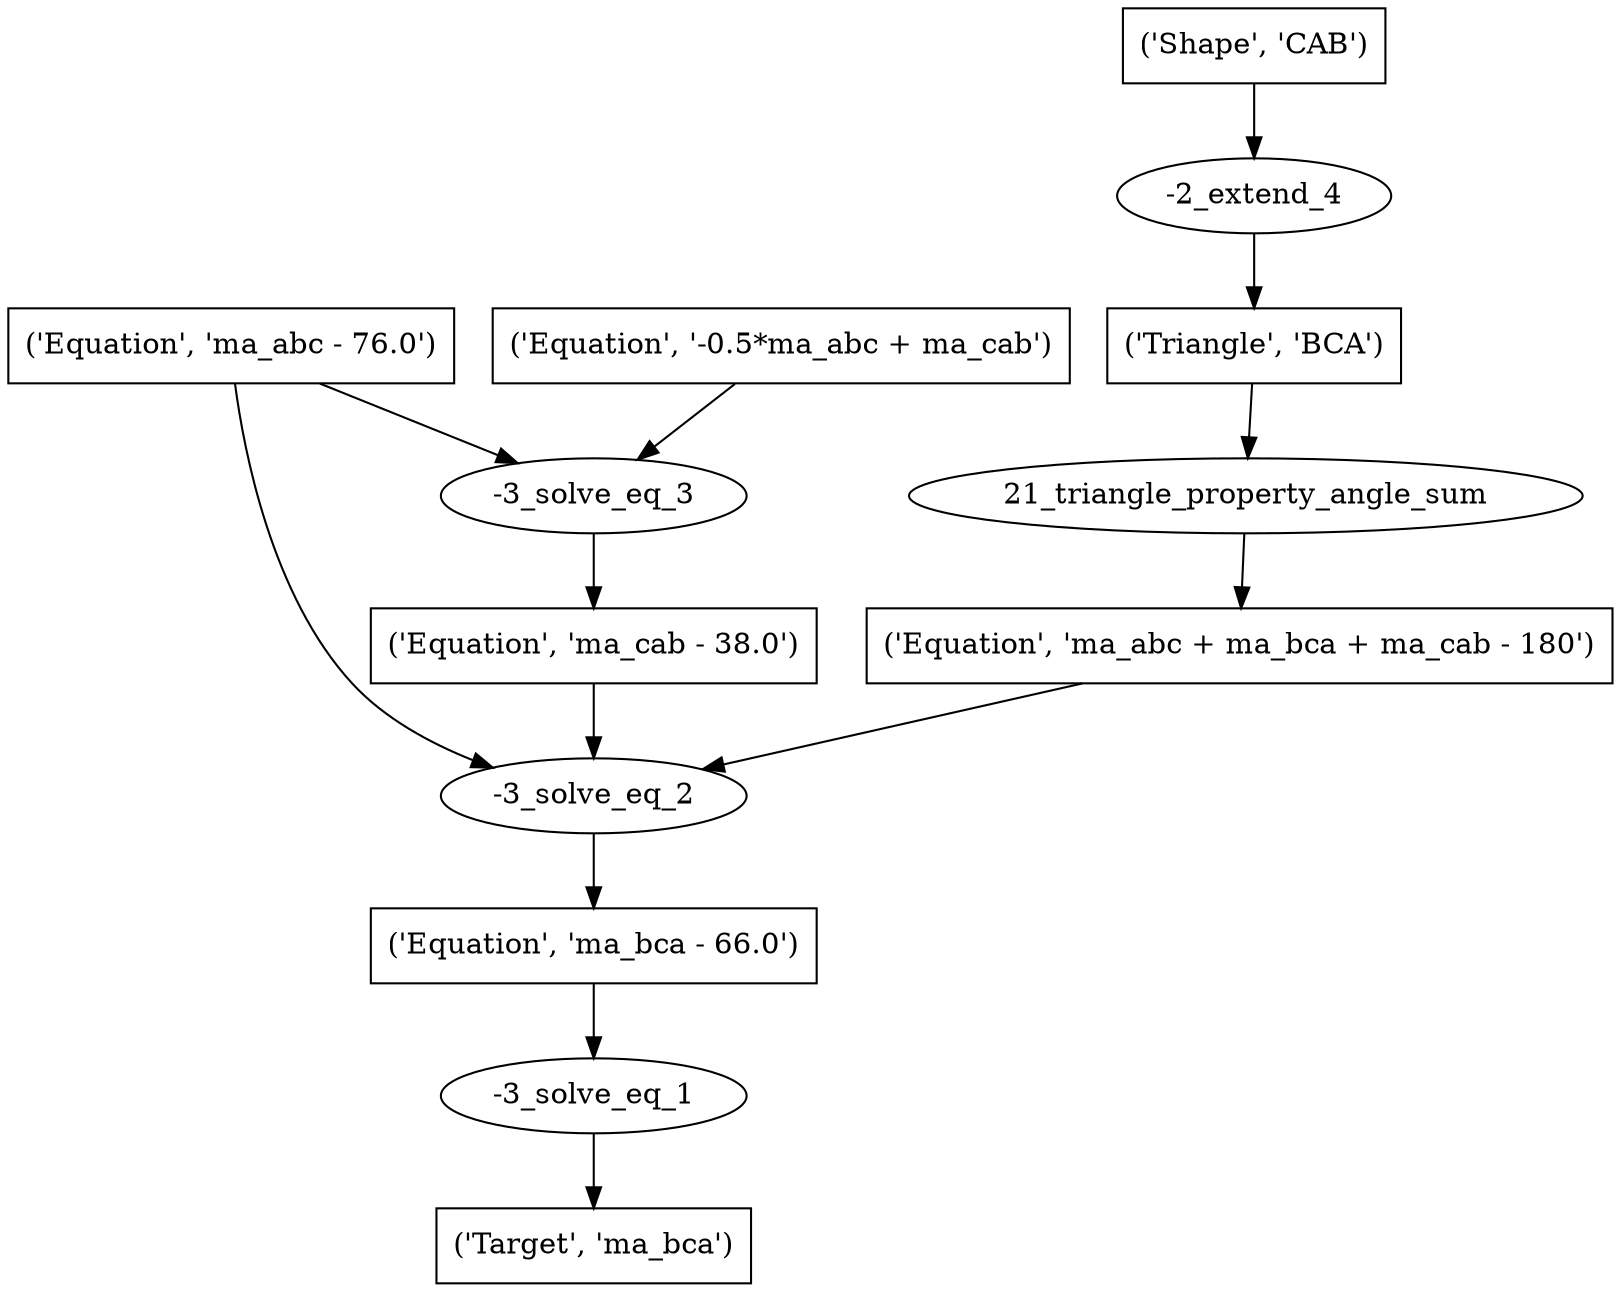 digraph 77 {
	0 [label="('Target', 'ma_bca')" shape=box]
	1 [label="-3_solve_eq_1"]
	1 -> 0
	2 [label="('Equation', 'ma_bca - 66.0')" shape=box]
	2 -> 1
	3 [label="-3_solve_eq_2"]
	3 -> 2
	4 [label="('Equation', 'ma_abc - 76.0')" shape=box]
	4 -> 3
	5 [label="('Equation', 'ma_cab - 38.0')" shape=box]
	5 -> 3
	6 [label="('Equation', 'ma_abc + ma_bca + ma_cab - 180')" shape=box]
	6 -> 3
	7 [label="-3_solve_eq_3"]
	7 -> 5
	4 -> 7
	8 [label="('Equation', '-0.5*ma_abc + ma_cab')" shape=box]
	8 -> 7
	9 [label="21_triangle_property_angle_sum"]
	9 -> 6
	10 [label="('Triangle', 'BCA')" shape=box]
	10 -> 9
	11 [label="-2_extend_4"]
	11 -> 10
	12 [label="('Shape', 'CAB')" shape=box]
	12 -> 11
}
